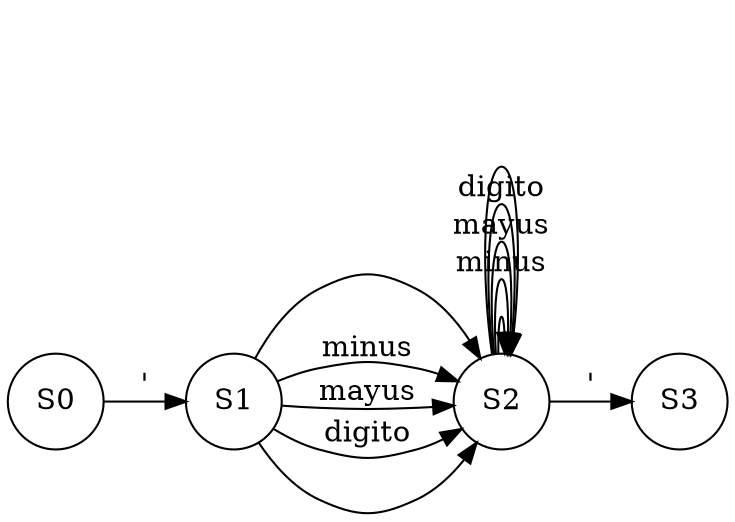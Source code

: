 digraph G{
rankdir=LR
node[shape=circle]
nodo0 [ label ="S0"];
nodo1 [ label ="S1"];
nodo2 [ label ="S2"];
nodo3 [ label ="S3"];
nodo0->nodo1 [label = "\'"]
nodo1->nodo2 [label = "\n"]
nodo1->nodo2 [label = "minus"]
nodo1->nodo2 [label = "mayus"]
nodo1->nodo2 [label = "digito"]
nodo1->nodo2 [label = " "]
nodo2->nodo3 [label = "\'"]
nodo2->nodo2 [label = "\n"]
nodo2->nodo2 [label = "minus"]
nodo2->nodo2 [label = "mayus"]
nodo2->nodo2 [label = "digito"]
nodo2->nodo2 [label = " "]
}

